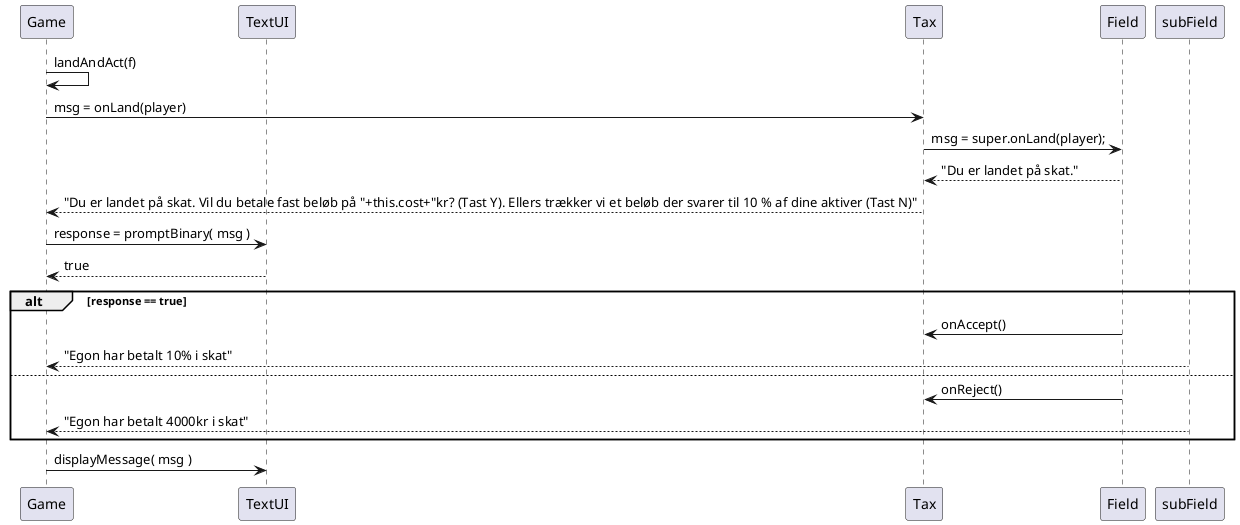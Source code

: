 @startuml
'https://plantuml.com/sequence-diagram

participant Game as game
participant TextUI as ui
participant Tax as subfield
participant Field  as field


game -> game : landAndAct(f)
game -> subfield : msg = onLand(player)
subfield -> field : msg = super.onLand(player);
field --> subfield : "Du er landet på skat."
subfield --> game:   "Du er landet på skat. Vil du betale fast beløb på "+this.cost+"kr? (Tast Y). Ellers trækker vi et beløb der svarer til 10 % af dine aktiver (Tast N)"

game -> ui : response = promptBinary( msg )

ui --> game : true
'game -> field : msg = processResponse(player, response)

alt response == true
     field -> subfield: onAccept()
     subField --> game: "Egon har betalt 10% i skat"
   else
     field -> subfield: onReject()
     subField --> game: "Egon har betalt 4000kr i skat"
end



game -> ui : displayMessage( msg )


@enduml
